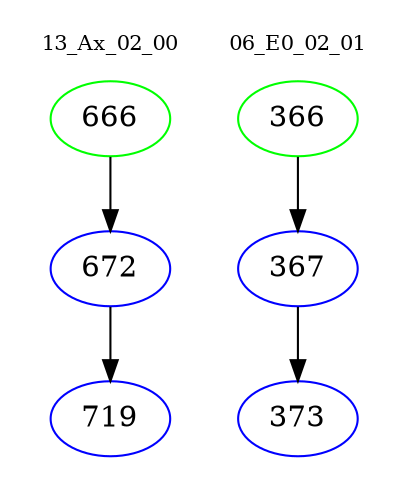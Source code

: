 digraph{
subgraph cluster_0 {
color = white
label = "13_Ax_02_00";
fontsize=10;
T0_666 [label="666", color="green"]
T0_666 -> T0_672 [color="black"]
T0_672 [label="672", color="blue"]
T0_672 -> T0_719 [color="black"]
T0_719 [label="719", color="blue"]
}
subgraph cluster_1 {
color = white
label = "06_E0_02_01";
fontsize=10;
T1_366 [label="366", color="green"]
T1_366 -> T1_367 [color="black"]
T1_367 [label="367", color="blue"]
T1_367 -> T1_373 [color="black"]
T1_373 [label="373", color="blue"]
}
}
